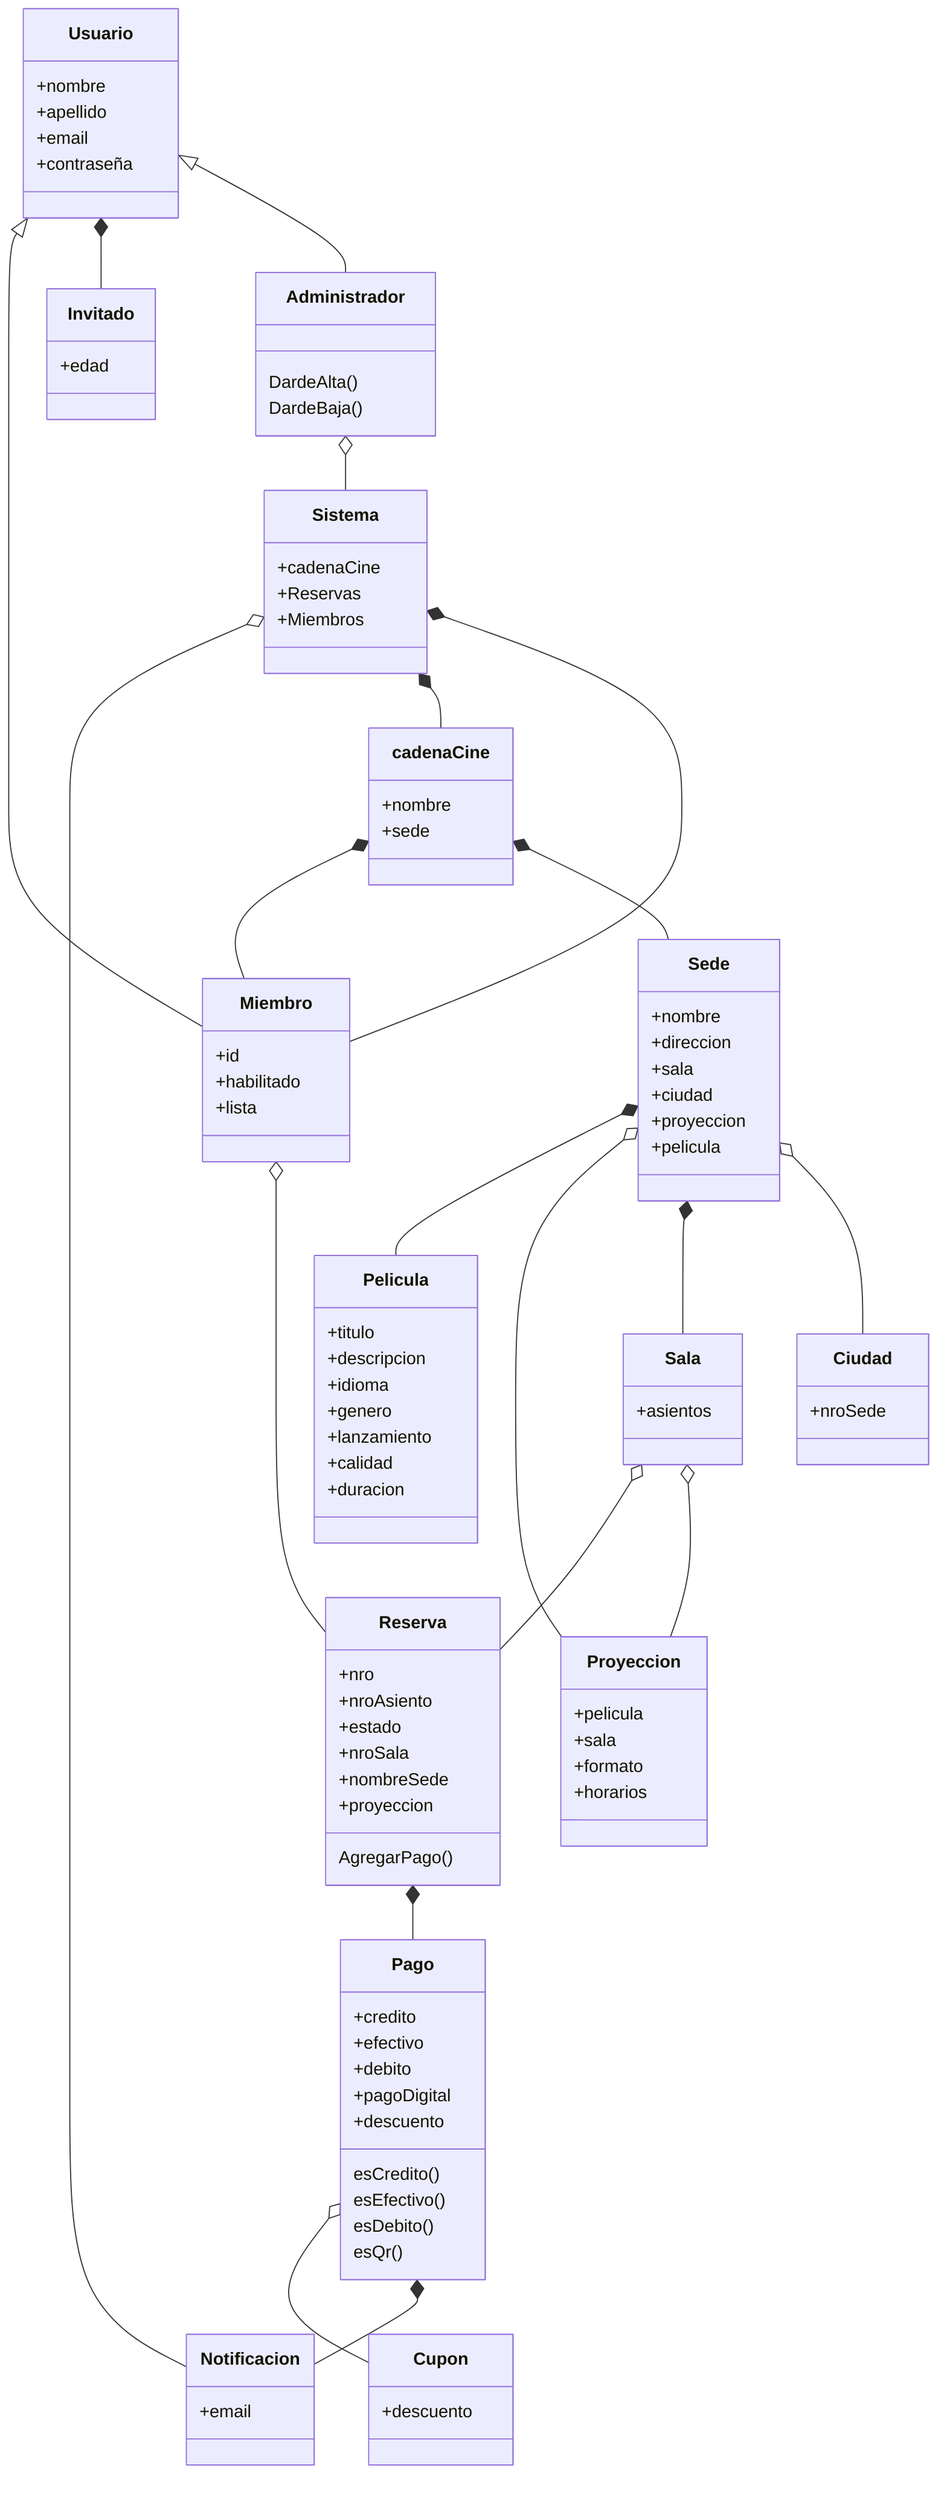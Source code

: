 classDiagram

class Miembro
Miembro: +id
Miembro: +habilitado
Miembro: +lista  

Miembro o-- Reserva
Reserva *-- Pago

class Usuario
Usuario: +nombre
Usuario: +apellido
Usuario: +email
Usuario: +contraseña
Usuario <|-- Miembro
Usuario *-- Invitado

class Invitado
Invitado: +edad

class cadenaCine
cadenaCine: +nombre
cadenaCine: +sede

Sede *-- Pelicula
cadenaCine *-- Miembro

class Sede
Sede: +nombre
Sede: +direccion
Sede: +sala
Sede: +ciudad
Sede: +proyeccion
Sede: +pelicula
cadenaCine *-- Sede


class Ciudad
Ciudad: +nroSede

class Pelicula 
Pelicula: +titulo
Pelicula: +descripcion
Pelicula: +idioma
Pelicula: +genero
Pelicula: +lanzamiento
Pelicula: +calidad
Pelicula: +duracion



Sede o-- Proyeccion

Sede *-- Sala

Sala o-- Reserva
Sala o-- Proyeccion
Sede o-- Ciudad

class Proyeccion
Proyeccion: +pelicula
Proyeccion: +sala
Proyeccion: +formato
Proyeccion: +horarios

class Sala
Sala: +asientos




class Reserva
Reserva: +nro
Reserva: +nroAsiento
Reserva: +estado
Reserva: +nroSala
Reserva: +nombreSede
Reserva: +proyeccion
Reserva: AgregarPago()

class Sistema
Sistema: +cadenaCine
Sistema: +Reservas
Sistema: +Miembros


Sistema o-- Notificacion
Sistema *-- cadenaCine
Sistema *-- Miembro

class Pago
Pago: +credito
Pago: +efectivo
Pago: +debito
Pago: +pagoDigital
Pago: +descuento
Pago: esCredito() 
Pago: esEfectivo()
Pago: esDebito()
Pago: esQr()


class Cupon
Cupon: +descuento
Pago o-- Cupon


Pago *-- Notificacion

class Notificacion
Notificacion: +email

class Administrador
Administrador: DardeAlta()
Administrador: DardeBaja()
Administrador o-- Sistema
Usuario <|-- Administrador